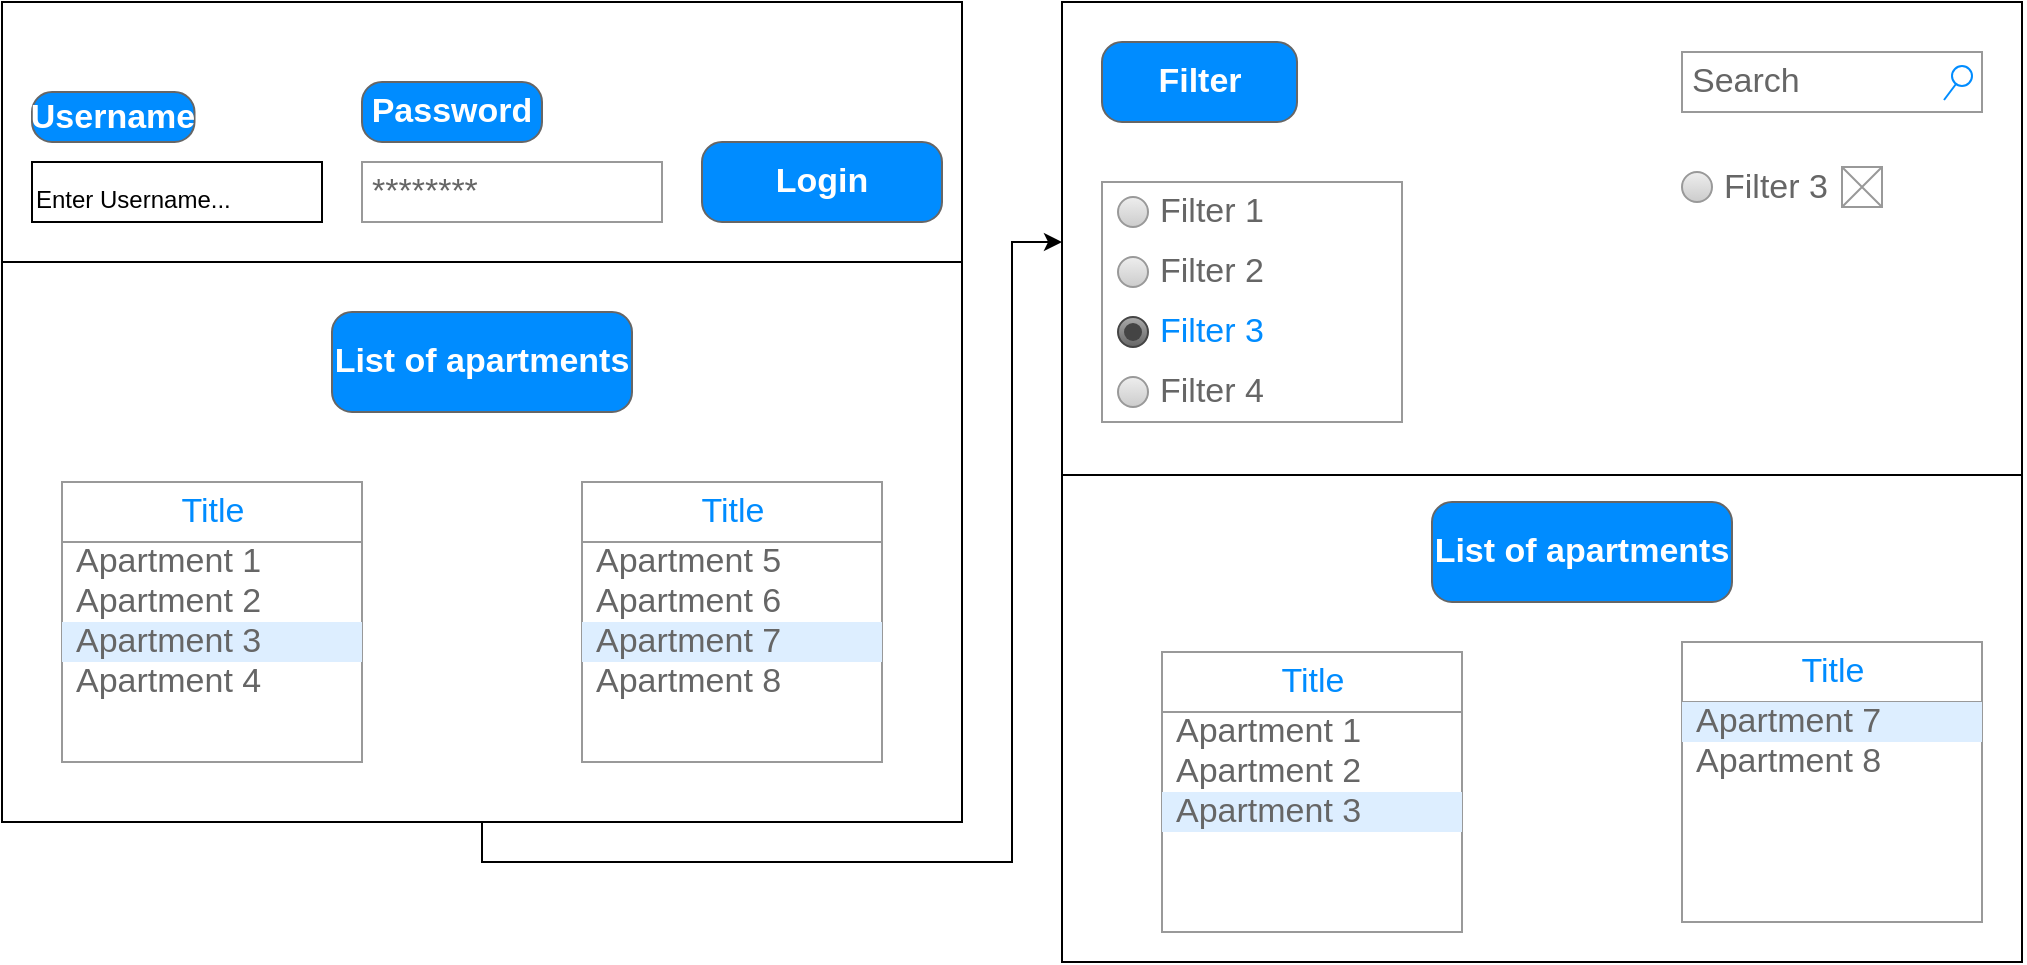 <mxfile version="20.3.3" type="github"><diagram id="zScMkW9DFwWAr7MX4W7S" name="Страница 1"><mxGraphModel dx="1826" dy="827" grid="1" gridSize="10" guides="1" tooltips="1" connect="1" arrows="1" fold="1" page="1" pageScale="1" pageWidth="827" pageHeight="1169" math="0" shadow="0"><root><mxCell id="0"/><mxCell id="1" parent="0"/><mxCell id="5iD__AT5Evgss0kN0qQ7-1" value="" style="whiteSpace=wrap;html=1;aspect=fixed;" parent="1" vertex="1"><mxGeometry x="550" y="160" width="480" height="480" as="geometry"/></mxCell><mxCell id="5iD__AT5Evgss0kN0qQ7-21" style="edgeStyle=orthogonalEdgeStyle;rounded=0;orthogonalLoop=1;jettySize=auto;html=1;exitX=0.5;exitY=1;exitDx=0;exitDy=0;entryX=0;entryY=0.25;entryDx=0;entryDy=0;" parent="1" source="P8h3TPcfkwgRbLjhlqli-10" target="5iD__AT5Evgss0kN0qQ7-1" edge="1"><mxGeometry relative="1" as="geometry"/></mxCell><mxCell id="P8h3TPcfkwgRbLjhlqli-10" value="" style="whiteSpace=wrap;html=1;fontSize=24;" parent="1" vertex="1"><mxGeometry x="20" y="160" width="480" height="410" as="geometry"/></mxCell><mxCell id="P8h3TPcfkwgRbLjhlqli-12" value="Username" style="strokeWidth=1;shadow=0;dashed=0;align=center;html=1;shape=mxgraph.mockup.buttons.button;strokeColor=#666666;fontColor=#ffffff;mainText=;buttonStyle=round;fontSize=17;fontStyle=1;fillColor=#008cff;whiteSpace=wrap;" parent="1" vertex="1"><mxGeometry x="35" y="205" width="81.25" height="25" as="geometry"/></mxCell><mxCell id="P8h3TPcfkwgRbLjhlqli-17" value="Password" style="strokeWidth=1;shadow=0;dashed=0;align=center;html=1;shape=mxgraph.mockup.buttons.button;strokeColor=#666666;fontColor=#ffffff;mainText=;buttonStyle=round;fontSize=17;fontStyle=1;fillColor=#008cff;whiteSpace=wrap;" parent="1" vertex="1"><mxGeometry x="200" y="200" width="90" height="30" as="geometry"/></mxCell><mxCell id="P8h3TPcfkwgRbLjhlqli-19" value="&lt;font style=&quot;font-size: 12px;&quot;&gt;Enter Username...&lt;/font&gt;" style="whiteSpace=wrap;html=1;fontSize=24;align=left;" parent="1" vertex="1"><mxGeometry x="35" y="240" width="145" height="30" as="geometry"/></mxCell><mxCell id="P8h3TPcfkwgRbLjhlqli-21" value="Login" style="strokeWidth=1;shadow=0;dashed=0;align=center;html=1;shape=mxgraph.mockup.buttons.button;strokeColor=#666666;fontColor=#ffffff;mainText=;buttonStyle=round;fontSize=17;fontStyle=1;fillColor=#008cff;whiteSpace=wrap;" parent="1" vertex="1"><mxGeometry x="370" y="230" width="120" height="40" as="geometry"/></mxCell><mxCell id="P8h3TPcfkwgRbLjhlqli-24" value="Filter" style="strokeWidth=1;shadow=0;dashed=0;align=center;html=1;shape=mxgraph.mockup.buttons.button;strokeColor=#666666;fontColor=#ffffff;mainText=;buttonStyle=round;fontSize=17;fontStyle=1;fillColor=#008cff;whiteSpace=wrap;" parent="1" vertex="1"><mxGeometry x="570" y="180" width="97.51" height="40" as="geometry"/></mxCell><mxCell id="P8h3TPcfkwgRbLjhlqli-25" value="" style="strokeWidth=1;shadow=0;dashed=0;align=center;html=1;shape=mxgraph.mockup.forms.rrect;rSize=0;strokeColor=#999999;fillColor=#ffffff;recursiveResize=0;fontSize=12;" parent="1" vertex="1"><mxGeometry x="570" y="250" width="150" height="120" as="geometry"/></mxCell><mxCell id="P8h3TPcfkwgRbLjhlqli-26" value="Filter 1" style="shape=ellipse;rSize=0;fillColor=#eeeeee;strokeColor=#999999;gradientColor=#cccccc;html=1;align=left;spacingLeft=4;fontSize=17;fontColor=#666666;labelPosition=right;" parent="P8h3TPcfkwgRbLjhlqli-25" vertex="1"><mxGeometry x="8" y="7.5" width="15" height="15" as="geometry"/></mxCell><mxCell id="P8h3TPcfkwgRbLjhlqli-27" value="Filter 2" style="shape=ellipse;rSize=0;fillColor=#eeeeee;strokeColor=#999999;gradientColor=#cccccc;html=1;align=left;spacingLeft=4;fontSize=17;fontColor=#666666;labelPosition=right;" parent="P8h3TPcfkwgRbLjhlqli-25" vertex="1"><mxGeometry x="8" y="37.5" width="15" height="15" as="geometry"/></mxCell><mxCell id="P8h3TPcfkwgRbLjhlqli-28" value="Filter 3" style="shape=ellipse;rSize=0;fillColor=#aaaaaa;strokeColor=#444444;gradientColor=#666666;html=1;align=left;spacingLeft=4;fontSize=17;fontColor=#008cff;labelPosition=right;" parent="P8h3TPcfkwgRbLjhlqli-25" vertex="1"><mxGeometry x="8" y="67.5" width="15" height="15" as="geometry"/></mxCell><mxCell id="P8h3TPcfkwgRbLjhlqli-29" value="" style="shape=ellipse;fillColor=#444444;strokeColor=none;html=1;fontSize=12;" parent="P8h3TPcfkwgRbLjhlqli-28" vertex="1"><mxGeometry x="3" y="3" width="9" height="9" as="geometry"/></mxCell><mxCell id="P8h3TPcfkwgRbLjhlqli-30" value="Filter 4" style="shape=ellipse;rSize=0;fillColor=#eeeeee;strokeColor=#999999;gradientColor=#cccccc;html=1;align=left;spacingLeft=4;fontSize=17;fontColor=#666666;labelPosition=right;" parent="P8h3TPcfkwgRbLjhlqli-25" vertex="1"><mxGeometry x="8" y="97.5" width="15" height="15" as="geometry"/></mxCell><mxCell id="P8h3TPcfkwgRbLjhlqli-36" value="" style="endArrow=none;html=1;rounded=0;fontSize=12;" parent="1" edge="1"><mxGeometry width="50" height="50" relative="1" as="geometry"><mxPoint x="20" y="290" as="sourcePoint"/><mxPoint x="500" y="290" as="targetPoint"/></mxGeometry></mxCell><mxCell id="P8h3TPcfkwgRbLjhlqli-39" value="List of apartments" style="strokeWidth=1;shadow=0;dashed=0;align=center;html=1;shape=mxgraph.mockup.buttons.button;strokeColor=#666666;fontColor=#ffffff;mainText=;buttonStyle=round;fontSize=17;fontStyle=1;fillColor=#008cff;whiteSpace=wrap;" parent="1" vertex="1"><mxGeometry x="185" y="315" width="150" height="50" as="geometry"/></mxCell><mxCell id="P8h3TPcfkwgRbLjhlqli-40" value="" style="strokeWidth=1;shadow=0;dashed=0;align=center;html=1;shape=mxgraph.mockup.forms.rrect;rSize=0;strokeColor=#999999;fillColor=#ffffff;fontSize=12;" parent="1" vertex="1"><mxGeometry x="50" y="400" width="150" height="140" as="geometry"/></mxCell><mxCell id="P8h3TPcfkwgRbLjhlqli-41" value="Title" style="strokeWidth=1;shadow=0;dashed=0;align=center;html=1;shape=mxgraph.mockup.forms.rrect;rSize=0;strokeColor=#999999;fontColor=#008cff;fontSize=17;fillColor=#ffffff;resizeWidth=1;" parent="P8h3TPcfkwgRbLjhlqli-40" vertex="1"><mxGeometry width="150" height="30" relative="1" as="geometry"/></mxCell><mxCell id="P8h3TPcfkwgRbLjhlqli-42" value="Apartment 1" style="strokeWidth=1;shadow=0;dashed=0;align=center;html=1;shape=mxgraph.mockup.forms.anchor;fontSize=17;fontColor=#666666;align=left;spacingLeft=5;resizeWidth=1;" parent="P8h3TPcfkwgRbLjhlqli-40" vertex="1"><mxGeometry width="150" height="20" relative="1" as="geometry"><mxPoint y="30" as="offset"/></mxGeometry></mxCell><mxCell id="P8h3TPcfkwgRbLjhlqli-43" value="Apartment&amp;nbsp;2" style="strokeWidth=1;shadow=0;dashed=0;align=center;html=1;shape=mxgraph.mockup.forms.anchor;fontSize=17;fontColor=#666666;align=left;spacingLeft=5;resizeWidth=1;" parent="P8h3TPcfkwgRbLjhlqli-40" vertex="1"><mxGeometry width="150" height="20" relative="1" as="geometry"><mxPoint y="50" as="offset"/></mxGeometry></mxCell><mxCell id="P8h3TPcfkwgRbLjhlqli-44" value="Apartment&amp;nbsp;3" style="strokeWidth=1;shadow=0;dashed=0;align=center;html=1;shape=mxgraph.mockup.forms.rrect;rSize=0;fontSize=17;fontColor=#666666;align=left;spacingLeft=5;fillColor=#ddeeff;strokeColor=none;resizeWidth=1;" parent="P8h3TPcfkwgRbLjhlqli-40" vertex="1"><mxGeometry width="150" height="20" relative="1" as="geometry"><mxPoint y="70" as="offset"/></mxGeometry></mxCell><mxCell id="P8h3TPcfkwgRbLjhlqli-45" value="Apartment&amp;nbsp;4" style="strokeWidth=1;shadow=0;dashed=0;align=center;html=1;shape=mxgraph.mockup.forms.anchor;fontSize=17;fontColor=#666666;align=left;spacingLeft=5;resizeWidth=1;" parent="P8h3TPcfkwgRbLjhlqli-40" vertex="1"><mxGeometry width="150" height="20" relative="1" as="geometry"><mxPoint y="90" as="offset"/></mxGeometry></mxCell><mxCell id="P8h3TPcfkwgRbLjhlqli-46" value="" style="strokeWidth=1;shadow=0;dashed=0;align=center;html=1;shape=mxgraph.mockup.forms.rrect;rSize=0;strokeColor=#999999;fillColor=#ffffff;fontSize=12;" parent="1" vertex="1"><mxGeometry x="310" y="400" width="150" height="140" as="geometry"/></mxCell><mxCell id="P8h3TPcfkwgRbLjhlqli-47" value="Title" style="strokeWidth=1;shadow=0;dashed=0;align=center;html=1;shape=mxgraph.mockup.forms.rrect;rSize=0;strokeColor=#999999;fontColor=#008cff;fontSize=17;fillColor=#ffffff;resizeWidth=1;" parent="P8h3TPcfkwgRbLjhlqli-46" vertex="1"><mxGeometry width="150" height="30" relative="1" as="geometry"/></mxCell><mxCell id="P8h3TPcfkwgRbLjhlqli-48" value="Apartment 5" style="strokeWidth=1;shadow=0;dashed=0;align=center;html=1;shape=mxgraph.mockup.forms.anchor;fontSize=17;fontColor=#666666;align=left;spacingLeft=5;resizeWidth=1;" parent="P8h3TPcfkwgRbLjhlqli-46" vertex="1"><mxGeometry width="150" height="20" relative="1" as="geometry"><mxPoint y="30" as="offset"/></mxGeometry></mxCell><mxCell id="P8h3TPcfkwgRbLjhlqli-49" value="Apartment 6" style="strokeWidth=1;shadow=0;dashed=0;align=center;html=1;shape=mxgraph.mockup.forms.anchor;fontSize=17;fontColor=#666666;align=left;spacingLeft=5;resizeWidth=1;" parent="P8h3TPcfkwgRbLjhlqli-46" vertex="1"><mxGeometry width="150" height="20" relative="1" as="geometry"><mxPoint y="50" as="offset"/></mxGeometry></mxCell><mxCell id="P8h3TPcfkwgRbLjhlqli-50" value="Apartment 7" style="strokeWidth=1;shadow=0;dashed=0;align=center;html=1;shape=mxgraph.mockup.forms.rrect;rSize=0;fontSize=17;fontColor=#666666;align=left;spacingLeft=5;fillColor=#ddeeff;strokeColor=none;resizeWidth=1;" parent="P8h3TPcfkwgRbLjhlqli-46" vertex="1"><mxGeometry width="150" height="20" relative="1" as="geometry"><mxPoint y="70" as="offset"/></mxGeometry></mxCell><mxCell id="P8h3TPcfkwgRbLjhlqli-51" value="Apartment 8" style="strokeWidth=1;shadow=0;dashed=0;align=center;html=1;shape=mxgraph.mockup.forms.anchor;fontSize=17;fontColor=#666666;align=left;spacingLeft=5;resizeWidth=1;" parent="P8h3TPcfkwgRbLjhlqli-46" vertex="1"><mxGeometry width="150" height="20" relative="1" as="geometry"><mxPoint y="90" as="offset"/></mxGeometry></mxCell><mxCell id="P8h3TPcfkwgRbLjhlqli-61" value="********" style="strokeWidth=1;shadow=0;dashed=0;align=center;html=1;shape=mxgraph.mockup.forms.pwField;strokeColor=#999999;mainText=;align=left;fontColor=#666666;fontSize=17;spacingLeft=3;" parent="1" vertex="1"><mxGeometry x="200" y="240" width="150" height="30" as="geometry"/></mxCell><mxCell id="P8h3TPcfkwgRbLjhlqli-62" value="Search" style="strokeWidth=1;shadow=0;dashed=0;align=center;html=1;shape=mxgraph.mockup.forms.searchBox;strokeColor=#999999;mainText=;strokeColor2=#008cff;fontColor=#666666;fontSize=17;align=left;spacingLeft=3;" parent="1" vertex="1"><mxGeometry x="860" y="185" width="150" height="30" as="geometry"/></mxCell><mxCell id="5iD__AT5Evgss0kN0qQ7-3" value="Filter 3" style="shape=ellipse;fillColor=#eeeeee;strokeColor=#999999;gradientColor=#cccccc;html=1;align=left;spacingLeft=4;fontSize=17;fontColor=#666666;labelPosition=right;shadow=0;" parent="1" vertex="1"><mxGeometry x="860" y="245" width="15" height="15" as="geometry"/></mxCell><mxCell id="5iD__AT5Evgss0kN0qQ7-4" value="" style="verticalLabelPosition=bottom;shadow=0;dashed=0;align=center;html=1;verticalAlign=top;strokeWidth=1;shape=mxgraph.mockup.graphics.simpleIcon;strokeColor=#999999;" parent="1" vertex="1"><mxGeometry x="940" y="242.5" width="20" height="20" as="geometry"/></mxCell><mxCell id="5iD__AT5Evgss0kN0qQ7-7" value="List of apartments" style="strokeWidth=1;shadow=0;dashed=0;align=center;html=1;shape=mxgraph.mockup.buttons.button;strokeColor=#666666;fontColor=#ffffff;mainText=;buttonStyle=round;fontSize=17;fontStyle=1;fillColor=#008cff;whiteSpace=wrap;" parent="1" vertex="1"><mxGeometry x="735" y="410" width="150" height="50" as="geometry"/></mxCell><mxCell id="5iD__AT5Evgss0kN0qQ7-8" value="" style="strokeWidth=1;shadow=0;dashed=0;align=center;html=1;shape=mxgraph.mockup.forms.rrect;rSize=0;strokeColor=#999999;fillColor=#ffffff;fontSize=12;" parent="1" vertex="1"><mxGeometry x="600" y="485" width="150" height="140" as="geometry"/></mxCell><mxCell id="5iD__AT5Evgss0kN0qQ7-9" value="Title" style="strokeWidth=1;shadow=0;dashed=0;align=center;html=1;shape=mxgraph.mockup.forms.rrect;rSize=0;strokeColor=#999999;fontColor=#008cff;fontSize=17;fillColor=#ffffff;resizeWidth=1;" parent="5iD__AT5Evgss0kN0qQ7-8" vertex="1"><mxGeometry width="150" height="30" relative="1" as="geometry"/></mxCell><mxCell id="5iD__AT5Evgss0kN0qQ7-10" value="Apartment 1" style="strokeWidth=1;shadow=0;dashed=0;align=center;html=1;shape=mxgraph.mockup.forms.anchor;fontSize=17;fontColor=#666666;align=left;spacingLeft=5;resizeWidth=1;" parent="5iD__AT5Evgss0kN0qQ7-8" vertex="1"><mxGeometry width="150" height="20" relative="1" as="geometry"><mxPoint y="30" as="offset"/></mxGeometry></mxCell><mxCell id="5iD__AT5Evgss0kN0qQ7-11" value="Apartment&amp;nbsp;2" style="strokeWidth=1;shadow=0;dashed=0;align=center;html=1;shape=mxgraph.mockup.forms.anchor;fontSize=17;fontColor=#666666;align=left;spacingLeft=5;resizeWidth=1;" parent="5iD__AT5Evgss0kN0qQ7-8" vertex="1"><mxGeometry width="150" height="20" relative="1" as="geometry"><mxPoint y="50" as="offset"/></mxGeometry></mxCell><mxCell id="5iD__AT5Evgss0kN0qQ7-12" value="Apartment&amp;nbsp;3" style="strokeWidth=1;shadow=0;dashed=0;align=center;html=1;shape=mxgraph.mockup.forms.rrect;rSize=0;fontSize=17;fontColor=#666666;align=left;spacingLeft=5;fillColor=#ddeeff;strokeColor=none;resizeWidth=1;" parent="5iD__AT5Evgss0kN0qQ7-8" vertex="1"><mxGeometry width="150" height="20" relative="1" as="geometry"><mxPoint y="70" as="offset"/></mxGeometry></mxCell><mxCell id="5iD__AT5Evgss0kN0qQ7-14" value="" style="strokeWidth=1;shadow=0;dashed=0;align=center;html=1;shape=mxgraph.mockup.forms.rrect;rSize=0;strokeColor=#999999;fillColor=#ffffff;fontSize=12;" parent="1" vertex="1"><mxGeometry x="860" y="480" width="150" height="140" as="geometry"/></mxCell><mxCell id="5iD__AT5Evgss0kN0qQ7-15" value="Title" style="strokeWidth=1;shadow=0;dashed=0;align=center;html=1;shape=mxgraph.mockup.forms.rrect;rSize=0;strokeColor=#999999;fontColor=#008cff;fontSize=17;fillColor=#ffffff;resizeWidth=1;" parent="5iD__AT5Evgss0kN0qQ7-14" vertex="1"><mxGeometry width="150" height="30" relative="1" as="geometry"/></mxCell><mxCell id="5iD__AT5Evgss0kN0qQ7-18" value="Apartment 7" style="strokeWidth=1;shadow=0;dashed=0;align=center;html=1;shape=mxgraph.mockup.forms.rrect;rSize=0;fontSize=17;fontColor=#666666;align=left;spacingLeft=5;fillColor=#ddeeff;strokeColor=none;resizeWidth=1;" parent="5iD__AT5Evgss0kN0qQ7-14" vertex="1"><mxGeometry width="150" height="20" relative="1" as="geometry"><mxPoint y="30" as="offset"/></mxGeometry></mxCell><mxCell id="5iD__AT5Evgss0kN0qQ7-19" value="Apartment 8" style="strokeWidth=1;shadow=0;dashed=0;align=center;html=1;shape=mxgraph.mockup.forms.anchor;fontSize=17;fontColor=#666666;align=left;spacingLeft=5;resizeWidth=1;" parent="5iD__AT5Evgss0kN0qQ7-14" vertex="1"><mxGeometry width="150" height="20" relative="1" as="geometry"><mxPoint y="50" as="offset"/></mxGeometry></mxCell><mxCell id="5iD__AT5Evgss0kN0qQ7-20" value="" style="endArrow=none;html=1;rounded=0;fontSize=12;" parent="1" edge="1"><mxGeometry width="50" height="50" relative="1" as="geometry"><mxPoint x="550" y="396.5" as="sourcePoint"/><mxPoint x="1030" y="396.5" as="targetPoint"/></mxGeometry></mxCell></root></mxGraphModel></diagram></mxfile>